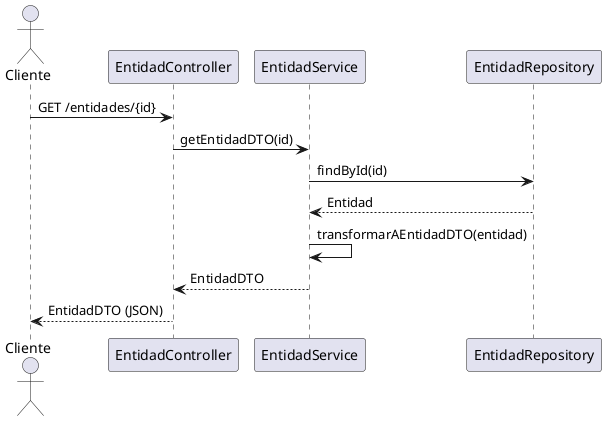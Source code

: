@startuml secuences

actor Cliente
Cliente -> EntidadController : GET /entidades/{id}
EntidadController -> EntidadService : getEntidadDTO(id)
EntidadService -> EntidadRepository : findById(id)
EntidadRepository --> EntidadService : Entidad
EntidadService -> EntidadService : transformarAEntidadDTO(entidad)
EntidadService --> EntidadController : EntidadDTO
EntidadController --> Cliente : EntidadDTO (JSON)

@enduml
